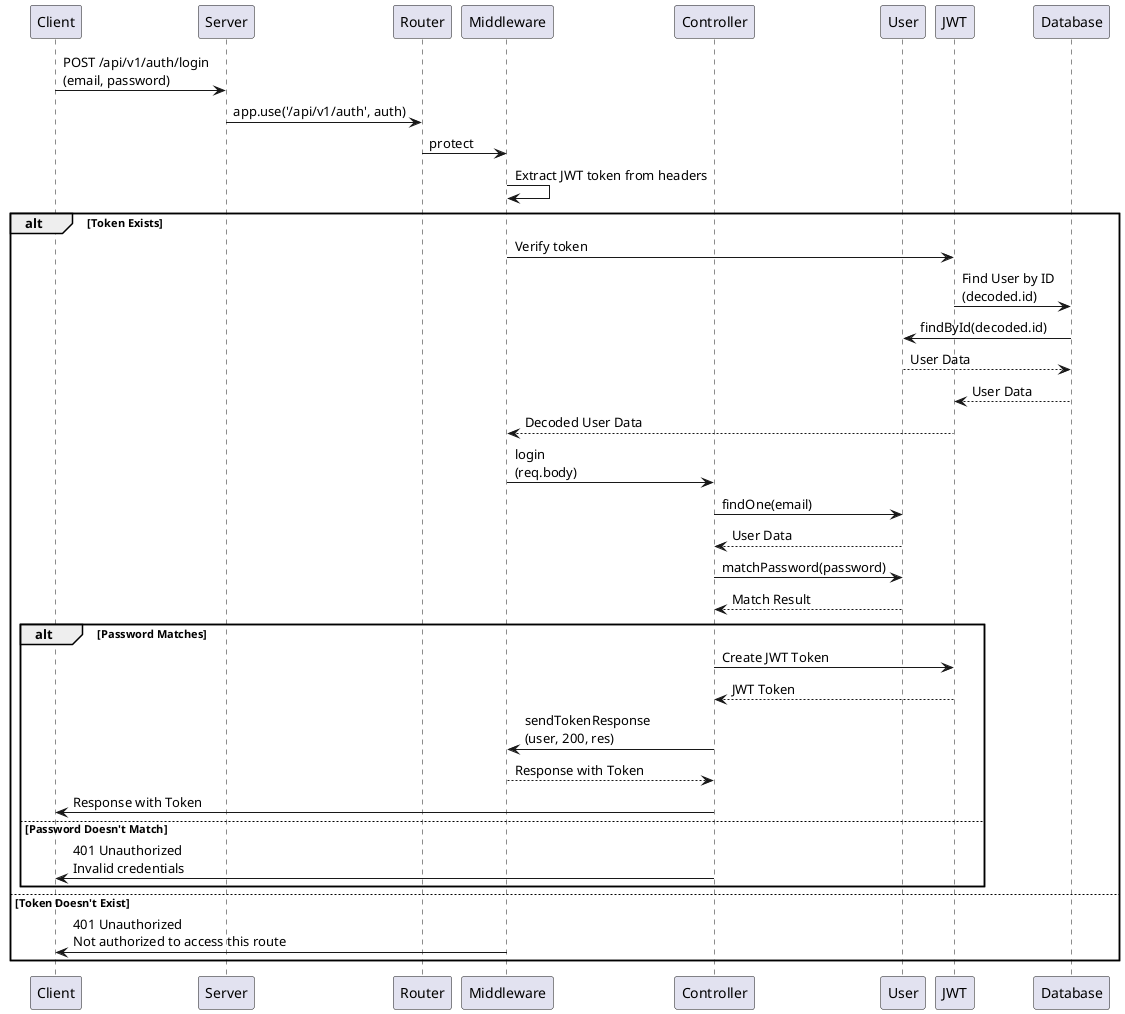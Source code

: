 @startuml Authentication Sequence Diagram

participant Client
participant Server
participant Router
participant Middleware
participant Controller
participant User
participant JWT
participant Database

Client -> Server: POST /api/v1/auth/login\n(email, password)
Server -> Router: app.use('/api/v1/auth', auth)
Router -> Middleware: protect
Middleware -> Middleware: Extract JWT token from headers
alt Token Exists
    Middleware -> JWT: Verify token
    JWT -> Database: Find User by ID\n(decoded.id)
    Database -> User: findById(decoded.id)
    User --> Database: User Data
    Database --> JWT: User Data
    JWT --> Middleware: Decoded User Data
    Middleware -> Controller: login\n(req.body)
    Controller -> User: findOne(email)
    User --> Controller: User Data
    Controller -> User: matchPassword(password)
    User --> Controller: Match Result
    alt Password Matches
        Controller -> JWT: Create JWT Token
        JWT --> Controller: JWT Token
        Controller -> Middleware: sendTokenResponse\n(user, 200, res)
        Middleware --> Controller: Response with Token
        Controller -> Client: Response with Token
    else Password Doesn't Match
        Controller -> Client: 401 Unauthorized\nInvalid credentials
    end
else Token Doesn't Exist
    Middleware -> Client: 401 Unauthorized\nNot authorized to access this route
end

@enduml
